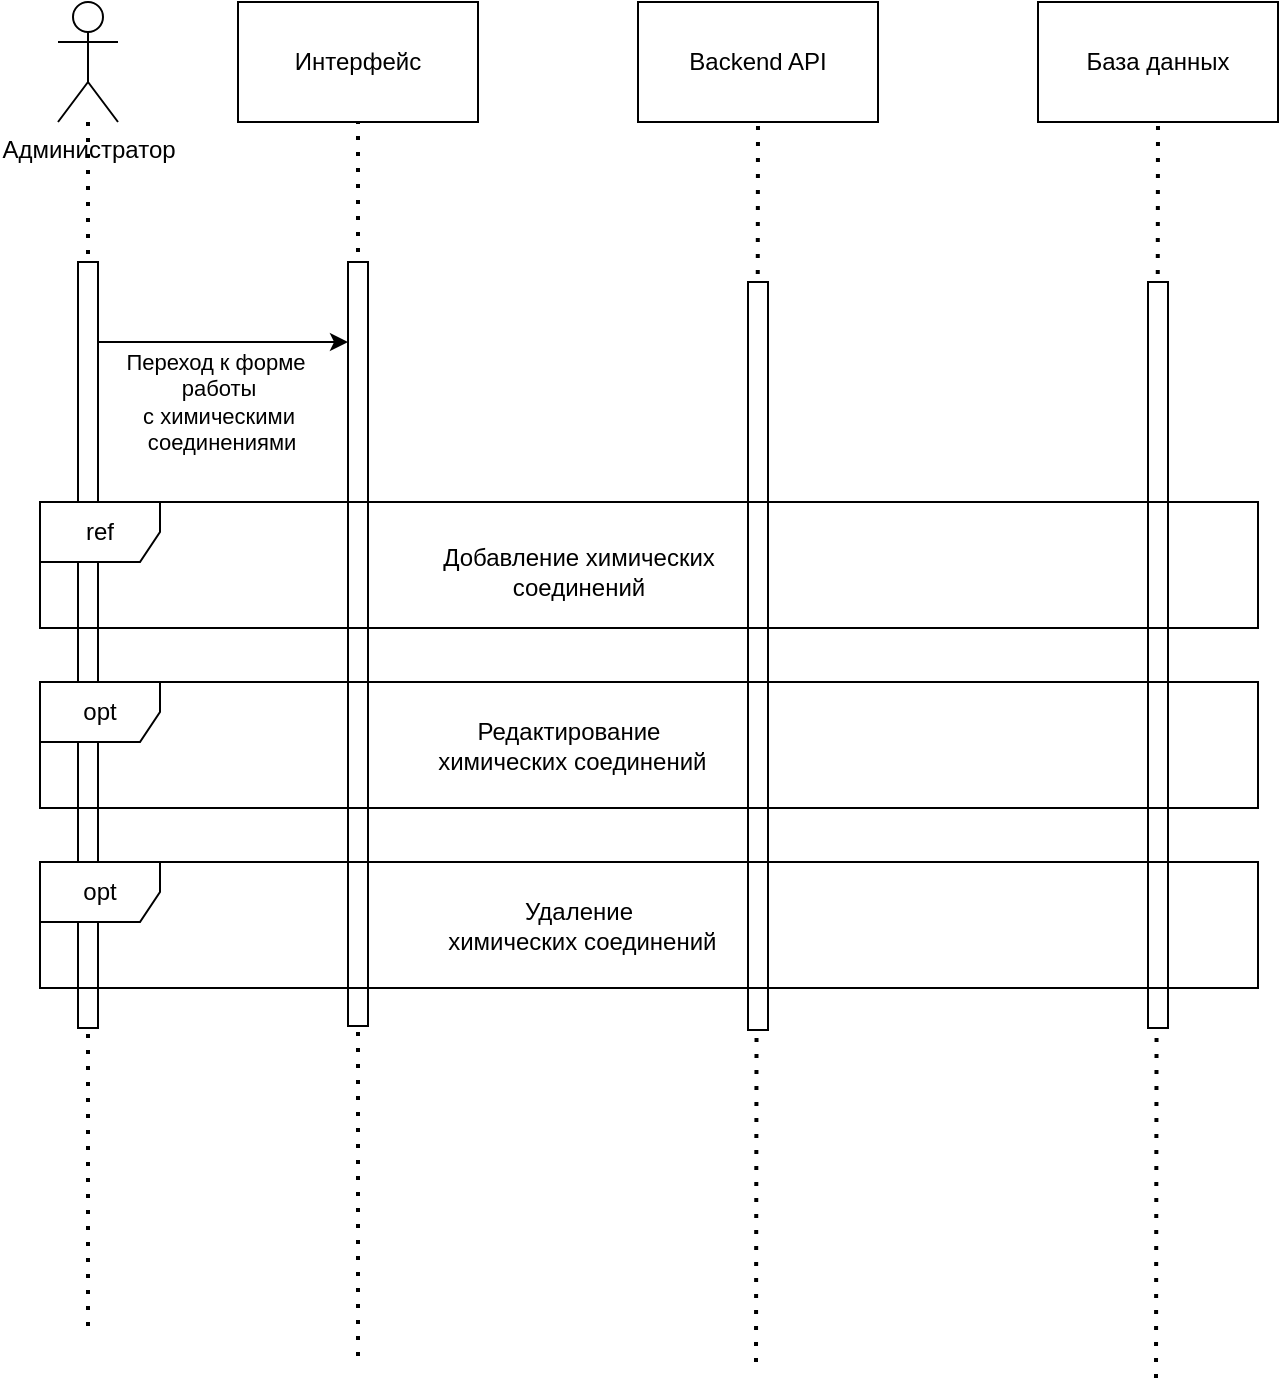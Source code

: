 <mxfile version="22.1.11" type="github">
  <diagram name="Page-1" id="M72ZeSXlDPMYfQGGNq-7">
    <mxGraphModel dx="1400" dy="738" grid="0" gridSize="10" guides="1" tooltips="1" connect="1" arrows="1" fold="1" page="1" pageScale="1" pageWidth="850" pageHeight="1100" math="0" shadow="0">
      <root>
        <mxCell id="0" />
        <mxCell id="1" parent="0" />
        <mxCell id="iA-M8HtWg0_pPmddzpKN-1" value="" style="endArrow=none;dashed=1;html=1;dashPattern=1 3;strokeWidth=2;rounded=0;" edge="1" parent="1" source="iA-M8HtWg0_pPmddzpKN-5">
          <mxGeometry width="50" height="50" relative="1" as="geometry">
            <mxPoint x="220" y="300" as="sourcePoint" />
            <mxPoint x="85" y="687" as="targetPoint" />
          </mxGeometry>
        </mxCell>
        <mxCell id="iA-M8HtWg0_pPmddzpKN-2" value="" style="endArrow=none;dashed=1;html=1;dashPattern=1 3;strokeWidth=2;rounded=0;entryX=0.5;entryY=1;entryDx=0;entryDy=0;" edge="1" parent="1" target="iA-M8HtWg0_pPmddzpKN-6">
          <mxGeometry width="50" height="50" relative="1" as="geometry">
            <mxPoint x="220" y="697" as="sourcePoint" />
            <mxPoint x="270" y="250" as="targetPoint" />
          </mxGeometry>
        </mxCell>
        <mxCell id="iA-M8HtWg0_pPmddzpKN-3" value="" style="endArrow=none;dashed=1;html=1;dashPattern=1 3;strokeWidth=2;rounded=0;entryX=0.5;entryY=1;entryDx=0;entryDy=0;" edge="1" parent="1" target="iA-M8HtWg0_pPmddzpKN-9">
          <mxGeometry width="50" height="50" relative="1" as="geometry">
            <mxPoint x="419" y="700" as="sourcePoint" />
            <mxPoint x="270" y="250" as="targetPoint" />
          </mxGeometry>
        </mxCell>
        <mxCell id="iA-M8HtWg0_pPmddzpKN-4" value="" style="endArrow=none;dashed=1;html=1;dashPattern=1 3;strokeWidth=2;rounded=0;entryX=0.5;entryY=1;entryDx=0;entryDy=0;" edge="1" parent="1" target="iA-M8HtWg0_pPmddzpKN-11">
          <mxGeometry width="50" height="50" relative="1" as="geometry">
            <mxPoint x="619" y="708" as="sourcePoint" />
            <mxPoint x="270" y="250" as="targetPoint" />
          </mxGeometry>
        </mxCell>
        <mxCell id="iA-M8HtWg0_pPmddzpKN-5" value="&lt;div&gt;Администратор&lt;/div&gt;" style="shape=umlActor;verticalLabelPosition=bottom;verticalAlign=top;html=1;outlineConnect=0;align=center;horizontal=1;labelPosition=center;" vertex="1" parent="1">
          <mxGeometry x="70" y="20" width="30" height="60" as="geometry" />
        </mxCell>
        <mxCell id="iA-M8HtWg0_pPmddzpKN-6" value="Интерфейс" style="rounded=0;whiteSpace=wrap;html=1;" vertex="1" parent="1">
          <mxGeometry x="160" y="20" width="120" height="60" as="geometry" />
        </mxCell>
        <mxCell id="iA-M8HtWg0_pPmddzpKN-7" value="" style="html=1;points=[[0,0,0,0,5],[0,1,0,0,-5],[1,0,0,0,5],[1,1,0,0,-5]];perimeter=orthogonalPerimeter;outlineConnect=0;targetShapes=umlLifeline;portConstraint=eastwest;newEdgeStyle={&quot;curved&quot;:0,&quot;rounded&quot;:0};" vertex="1" parent="1">
          <mxGeometry x="80" y="150" width="10" height="383" as="geometry" />
        </mxCell>
        <mxCell id="iA-M8HtWg0_pPmddzpKN-8" value="" style="html=1;points=[[0,0,0,0,5],[0,1,0,0,-5],[1,0,0,0,5],[1,1,0,0,-5]];perimeter=orthogonalPerimeter;outlineConnect=0;targetShapes=umlLifeline;portConstraint=eastwest;newEdgeStyle={&quot;curved&quot;:0,&quot;rounded&quot;:0};" vertex="1" parent="1">
          <mxGeometry x="215" y="150" width="10" height="382" as="geometry" />
        </mxCell>
        <mxCell id="iA-M8HtWg0_pPmddzpKN-9" value="Backend API" style="rounded=0;whiteSpace=wrap;html=1;" vertex="1" parent="1">
          <mxGeometry x="360" y="20" width="120" height="60" as="geometry" />
        </mxCell>
        <mxCell id="iA-M8HtWg0_pPmddzpKN-10" value="" style="html=1;points=[[0,0,0,0,5],[0,1,0,0,-5],[1,0,0,0,5],[1,1,0,0,-5]];perimeter=orthogonalPerimeter;outlineConnect=0;targetShapes=umlLifeline;portConstraint=eastwest;newEdgeStyle={&quot;curved&quot;:0,&quot;rounded&quot;:0};" vertex="1" parent="1">
          <mxGeometry x="415" y="160" width="10" height="374" as="geometry" />
        </mxCell>
        <mxCell id="iA-M8HtWg0_pPmddzpKN-11" value="База данных" style="rounded=0;whiteSpace=wrap;html=1;" vertex="1" parent="1">
          <mxGeometry x="560" y="20" width="120" height="60" as="geometry" />
        </mxCell>
        <mxCell id="iA-M8HtWg0_pPmddzpKN-12" value="" style="html=1;points=[[0,0,0,0,5],[0,1,0,0,-5],[1,0,0,0,5],[1,1,0,0,-5]];perimeter=orthogonalPerimeter;outlineConnect=0;targetShapes=umlLifeline;portConstraint=eastwest;newEdgeStyle={&quot;curved&quot;:0,&quot;rounded&quot;:0};" vertex="1" parent="1">
          <mxGeometry x="615" y="160" width="10" height="373" as="geometry" />
        </mxCell>
        <mxCell id="iA-M8HtWg0_pPmddzpKN-15" value="" style="endArrow=classic;html=1;rounded=0;" edge="1" parent="1">
          <mxGeometry width="50" height="50" relative="1" as="geometry">
            <mxPoint x="90" y="190" as="sourcePoint" />
            <mxPoint x="215" y="190" as="targetPoint" />
            <Array as="points">
              <mxPoint x="170" y="190" />
            </Array>
          </mxGeometry>
        </mxCell>
        <mxCell id="iA-M8HtWg0_pPmddzpKN-22" value="&lt;div&gt;Переход к форме&amp;nbsp;&lt;/div&gt;&lt;div&gt;работы&lt;/div&gt;&lt;div&gt;с химическими&lt;/div&gt;&lt;div&gt;&amp;nbsp;соединениями&lt;br&gt;&lt;/div&gt;" style="edgeLabel;html=1;align=center;verticalAlign=middle;resizable=0;points=[];" vertex="1" connectable="0" parent="iA-M8HtWg0_pPmddzpKN-15">
          <mxGeometry x="-0.28" relative="1" as="geometry">
            <mxPoint x="15" y="30" as="offset" />
          </mxGeometry>
        </mxCell>
        <mxCell id="iA-M8HtWg0_pPmddzpKN-18" value="ref" style="shape=umlFrame;whiteSpace=wrap;html=1;pointerEvents=0;labelBackgroundColor=default;" vertex="1" parent="1">
          <mxGeometry x="61" y="270" width="609" height="63" as="geometry" />
        </mxCell>
        <mxCell id="iA-M8HtWg0_pPmddzpKN-19" value="&lt;div&gt;Добавление химических&lt;/div&gt;&lt;div&gt;соединений&lt;br&gt;&lt;/div&gt;" style="text;html=1;align=center;verticalAlign=middle;resizable=0;points=[];autosize=1;strokeColor=none;fillColor=none;" vertex="1" parent="1">
          <mxGeometry x="250" y="285" width="160" height="40" as="geometry" />
        </mxCell>
        <mxCell id="iA-M8HtWg0_pPmddzpKN-20" value="opt" style="shape=umlFrame;whiteSpace=wrap;html=1;pointerEvents=0;labelBackgroundColor=default;" vertex="1" parent="1">
          <mxGeometry x="61" y="360" width="609" height="63" as="geometry" />
        </mxCell>
        <mxCell id="iA-M8HtWg0_pPmddzpKN-21" value="&lt;div&gt;Редактирование&lt;/div&gt;&lt;div&gt;&amp;nbsp;химических соединений&lt;/div&gt;" style="text;html=1;align=center;verticalAlign=middle;resizable=0;points=[];autosize=1;strokeColor=none;fillColor=none;" vertex="1" parent="1">
          <mxGeometry x="245" y="371.5" width="160" height="40" as="geometry" />
        </mxCell>
        <mxCell id="iA-M8HtWg0_pPmddzpKN-23" value="opt" style="shape=umlFrame;whiteSpace=wrap;html=1;pointerEvents=0;labelBackgroundColor=default;" vertex="1" parent="1">
          <mxGeometry x="61" y="450" width="609" height="63" as="geometry" />
        </mxCell>
        <mxCell id="iA-M8HtWg0_pPmddzpKN-24" value="&lt;div&gt;Удаление&lt;br&gt;&lt;/div&gt;&lt;div&gt;&amp;nbsp;химических соединений&lt;/div&gt;" style="text;html=1;align=center;verticalAlign=middle;resizable=0;points=[];autosize=1;strokeColor=none;fillColor=none;" vertex="1" parent="1">
          <mxGeometry x="250" y="461.5" width="160" height="40" as="geometry" />
        </mxCell>
      </root>
    </mxGraphModel>
  </diagram>
</mxfile>

